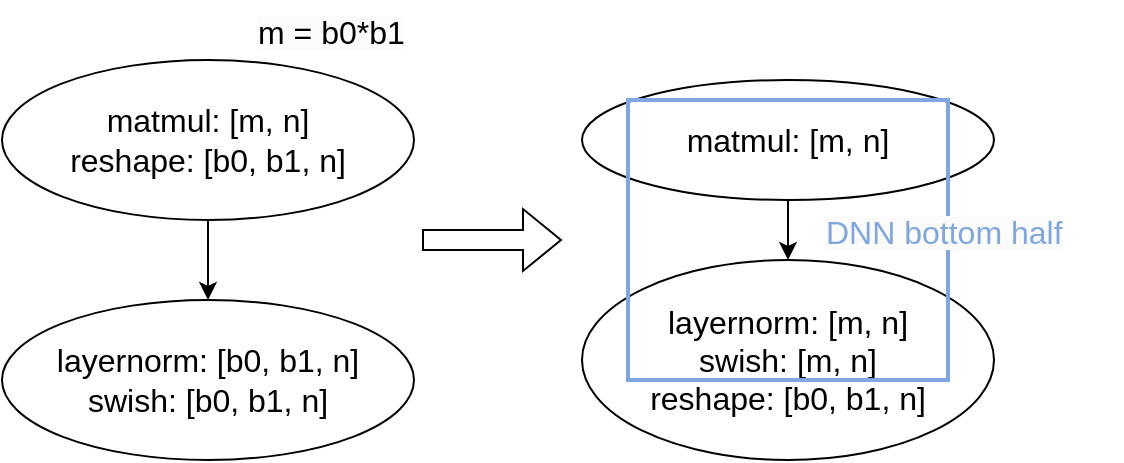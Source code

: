 <mxfile version="26.0.15">
  <diagram name="第 1 页" id="gctCLe9nXSVKJlzK6bDj">
    <mxGraphModel dx="1242" dy="785" grid="1" gridSize="10" guides="1" tooltips="1" connect="1" arrows="1" fold="1" page="1" pageScale="1" pageWidth="827" pageHeight="1169" math="0" shadow="0">
      <root>
        <mxCell id="0" />
        <mxCell id="1" parent="0" />
        <mxCell id="zd11rC6VpMuPoMnVmV5P-4" value="" style="edgeStyle=orthogonalEdgeStyle;rounded=0;orthogonalLoop=1;jettySize=auto;html=1;" edge="1" parent="1" source="zd11rC6VpMuPoMnVmV5P-2" target="zd11rC6VpMuPoMnVmV5P-3">
          <mxGeometry relative="1" as="geometry" />
        </mxCell>
        <mxCell id="zd11rC6VpMuPoMnVmV5P-2" value="&lt;font style=&quot;font-size: 16px;&quot;&gt;matmul: [m, n]&lt;/font&gt;&lt;div&gt;&lt;font style=&quot;font-size: 16px;&quot;&gt;reshape: [b0, b1, n]&lt;/font&gt;&lt;/div&gt;" style="ellipse;whiteSpace=wrap;html=1;" vertex="1" parent="1">
          <mxGeometry x="120" y="230" width="206" height="80" as="geometry" />
        </mxCell>
        <mxCell id="zd11rC6VpMuPoMnVmV5P-3" value="&lt;div&gt;&lt;font style=&quot;font-size: 16px;&quot;&gt;layernorm: [b0, b1, n]&lt;/font&gt;&lt;/div&gt;&lt;div&gt;&lt;font style=&quot;font-size: 16px;&quot;&gt;swish: [b0, b1, n]&lt;/font&gt;&lt;/div&gt;" style="ellipse;whiteSpace=wrap;html=1;" vertex="1" parent="1">
          <mxGeometry x="120" y="350" width="206" height="80" as="geometry" />
        </mxCell>
        <mxCell id="zd11rC6VpMuPoMnVmV5P-5" value="" style="edgeStyle=orthogonalEdgeStyle;rounded=0;orthogonalLoop=1;jettySize=auto;html=1;" edge="1" parent="1" source="zd11rC6VpMuPoMnVmV5P-6" target="zd11rC6VpMuPoMnVmV5P-7">
          <mxGeometry relative="1" as="geometry" />
        </mxCell>
        <mxCell id="zd11rC6VpMuPoMnVmV5P-6" value="&lt;font style=&quot;font-size: 16px;&quot;&gt;matmul: [m, n]&lt;/font&gt;" style="ellipse;whiteSpace=wrap;html=1;" vertex="1" parent="1">
          <mxGeometry x="410" y="240" width="206" height="60" as="geometry" />
        </mxCell>
        <mxCell id="zd11rC6VpMuPoMnVmV5P-7" value="&lt;div&gt;&lt;span style=&quot;font-size: 16px; background-color: transparent; color: light-dark(rgb(0, 0, 0), rgb(255, 255, 255));&quot;&gt;layernorm: [m, n]&lt;/span&gt;&lt;/div&gt;&lt;div&gt;&lt;font style=&quot;font-size: 16px;&quot;&gt;swish: [m, n]&lt;/font&gt;&lt;/div&gt;&lt;div&gt;&lt;span style=&quot;font-size: 16px;&quot;&gt;reshape: [b0, b1, n]&lt;/span&gt;&lt;/div&gt;" style="ellipse;whiteSpace=wrap;html=1;" vertex="1" parent="1">
          <mxGeometry x="410" y="330" width="206" height="100" as="geometry" />
        </mxCell>
        <mxCell id="zd11rC6VpMuPoMnVmV5P-8" value="&lt;span style=&quot;color: rgb(0, 0, 0); font-family: Helvetica; font-size: 16px; font-style: normal; font-variant-ligatures: normal; font-variant-caps: normal; font-weight: 400; letter-spacing: normal; orphans: 2; text-align: center; text-indent: 0px; text-transform: none; widows: 2; word-spacing: 0px; -webkit-text-stroke-width: 0px; white-space: normal; background-color: rgb(251, 251, 251); text-decoration-thickness: initial; text-decoration-style: initial; text-decoration-color: initial; float: none; display: inline !important;&quot;&gt;m = b0*b1&lt;/span&gt;" style="text;whiteSpace=wrap;html=1;" vertex="1" parent="1">
          <mxGeometry x="246" y="200" width="80" height="40" as="geometry" />
        </mxCell>
        <mxCell id="zd11rC6VpMuPoMnVmV5P-10" value="" style="shape=flexArrow;endArrow=classic;html=1;rounded=0;" edge="1" parent="1">
          <mxGeometry width="50" height="50" relative="1" as="geometry">
            <mxPoint x="330" y="320" as="sourcePoint" />
            <mxPoint x="400" y="320" as="targetPoint" />
          </mxGeometry>
        </mxCell>
        <mxCell id="zd11rC6VpMuPoMnVmV5P-11" value="" style="rounded=0;whiteSpace=wrap;html=1;fillColor=none;strokeColor=#7EA6E0;strokeWidth=2;" vertex="1" parent="1">
          <mxGeometry x="433" y="250" width="160" height="140" as="geometry" />
        </mxCell>
        <mxCell id="zd11rC6VpMuPoMnVmV5P-12" value="&lt;span style=&quot;font-family: Helvetica; font-size: 16px; font-style: normal; font-variant-ligatures: normal; font-variant-caps: normal; font-weight: 400; letter-spacing: normal; orphans: 2; text-align: center; text-indent: 0px; text-transform: none; widows: 2; word-spacing: 0px; -webkit-text-stroke-width: 0px; white-space: normal; background-color: rgb(251, 251, 251); text-decoration-thickness: initial; text-decoration-style: initial; text-decoration-color: initial; float: none; display: inline !important;&quot;&gt;&lt;font style=&quot;color: rgb(126, 166, 224);&quot;&gt;DNN bottom half&lt;/font&gt;&lt;/span&gt;" style="text;whiteSpace=wrap;html=1;" vertex="1" parent="1">
          <mxGeometry x="530" y="300" width="150" height="40" as="geometry" />
        </mxCell>
      </root>
    </mxGraphModel>
  </diagram>
</mxfile>

